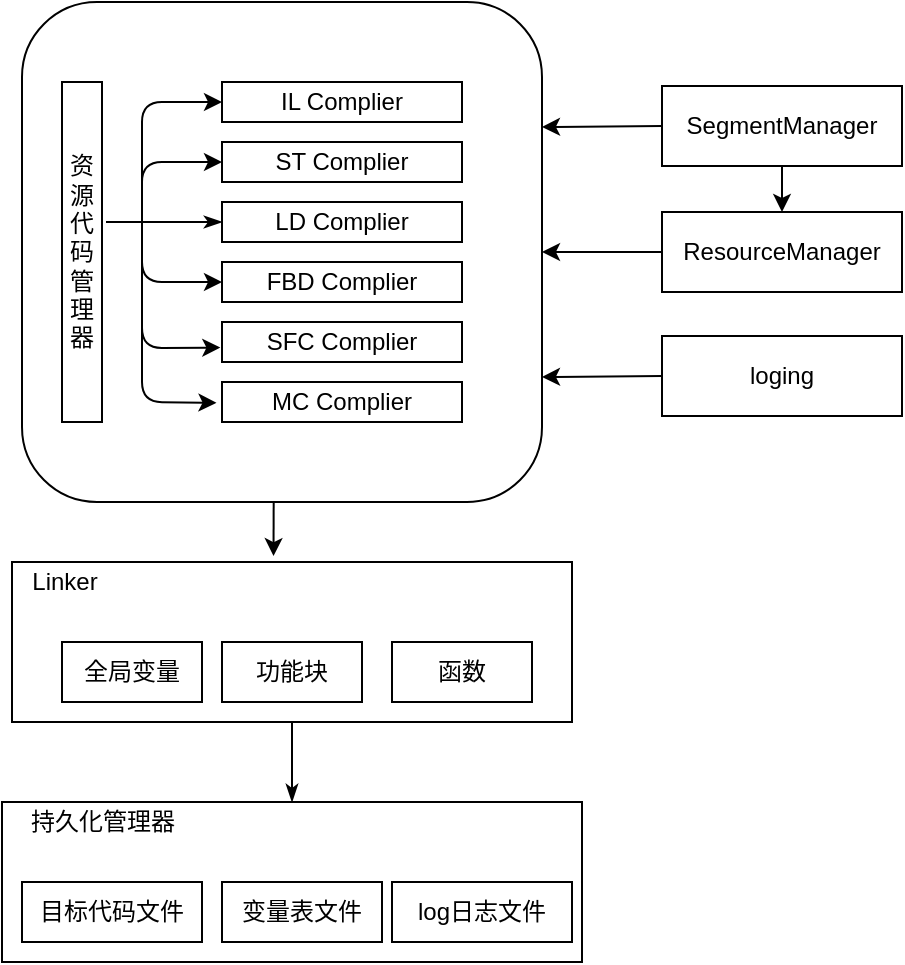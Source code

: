 <mxfile version="12.2.3" type="github" pages="2">
  <diagram id="BL0MUWw8E81kWEHnsYQB" name="Page-1">
    <mxGraphModel dx="971" dy="521" grid="1" gridSize="10" guides="1" tooltips="1" connect="1" arrows="1" fold="1" page="1" pageScale="1" pageWidth="827" pageHeight="1169" math="0" shadow="0">
      <root>
        <mxCell id="0"/>
        <mxCell id="1" parent="0"/>
        <mxCell id="-JAkauWewv_Lo-s79EUZ-1" value="资源代码管理器" style="rounded=0;whiteSpace=wrap;html=1;" parent="1" vertex="1">
          <mxGeometry x="60" y="170" width="20" height="170" as="geometry"/>
        </mxCell>
        <mxCell id="-JAkauWewv_Lo-s79EUZ-2" value="IL Complier" style="rounded=0;whiteSpace=wrap;html=1;" parent="1" vertex="1">
          <mxGeometry x="140" y="170" width="120" height="20" as="geometry"/>
        </mxCell>
        <mxCell id="-JAkauWewv_Lo-s79EUZ-3" value="ST Complier" style="rounded=0;whiteSpace=wrap;html=1;" parent="1" vertex="1">
          <mxGeometry x="140" y="200" width="120" height="20" as="geometry"/>
        </mxCell>
        <mxCell id="-JAkauWewv_Lo-s79EUZ-4" value="LD Complier" style="rounded=0;whiteSpace=wrap;html=1;" parent="1" vertex="1">
          <mxGeometry x="140" y="230" width="120" height="20" as="geometry"/>
        </mxCell>
        <mxCell id="-JAkauWewv_Lo-s79EUZ-5" value="FBD Complier" style="rounded=0;whiteSpace=wrap;html=1;" parent="1" vertex="1">
          <mxGeometry x="140" y="260" width="120" height="20" as="geometry"/>
        </mxCell>
        <mxCell id="-JAkauWewv_Lo-s79EUZ-6" value="SFC Complier" style="rounded=0;whiteSpace=wrap;html=1;" parent="1" vertex="1">
          <mxGeometry x="140" y="290" width="120" height="20" as="geometry"/>
        </mxCell>
        <mxCell id="-JAkauWewv_Lo-s79EUZ-7" value="MC Complier" style="rounded=0;whiteSpace=wrap;html=1;" parent="1" vertex="1">
          <mxGeometry x="140" y="320" width="120" height="20" as="geometry"/>
        </mxCell>
        <mxCell id="-JAkauWewv_Lo-s79EUZ-8" value="" style="endArrow=classicThin;html=1;entryX=0;entryY=0.5;entryDx=0;entryDy=0;endFill=1;" parent="1" target="-JAkauWewv_Lo-s79EUZ-4" edge="1">
          <mxGeometry width="50" height="50" relative="1" as="geometry">
            <mxPoint x="82" y="240" as="sourcePoint"/>
            <mxPoint x="100" y="239" as="targetPoint"/>
          </mxGeometry>
        </mxCell>
        <mxCell id="-JAkauWewv_Lo-s79EUZ-10" value="" style="endArrow=classic;html=1;entryX=-0.023;entryY=0.52;entryDx=0;entryDy=0;entryPerimeter=0;" parent="1" target="-JAkauWewv_Lo-s79EUZ-7" edge="1">
          <mxGeometry width="50" height="50" relative="1" as="geometry">
            <mxPoint x="100" y="240" as="sourcePoint"/>
            <mxPoint x="110" y="360" as="targetPoint"/>
            <Array as="points">
              <mxPoint x="100" y="330"/>
            </Array>
          </mxGeometry>
        </mxCell>
        <mxCell id="-JAkauWewv_Lo-s79EUZ-11" value="" style="endArrow=classic;html=1;entryX=-0.007;entryY=0.64;entryDx=0;entryDy=0;entryPerimeter=0;" parent="1" target="-JAkauWewv_Lo-s79EUZ-6" edge="1">
          <mxGeometry width="50" height="50" relative="1" as="geometry">
            <mxPoint x="100" y="240" as="sourcePoint"/>
            <mxPoint x="110" y="360" as="targetPoint"/>
            <Array as="points">
              <mxPoint x="100" y="303"/>
            </Array>
          </mxGeometry>
        </mxCell>
        <mxCell id="-JAkauWewv_Lo-s79EUZ-12" value="" style="endArrow=classic;html=1;entryX=0;entryY=0.5;entryDx=0;entryDy=0;" parent="1" target="-JAkauWewv_Lo-s79EUZ-5" edge="1">
          <mxGeometry width="50" height="50" relative="1" as="geometry">
            <mxPoint x="100" y="240" as="sourcePoint"/>
            <mxPoint x="110" y="360" as="targetPoint"/>
            <Array as="points">
              <mxPoint x="100" y="270"/>
            </Array>
          </mxGeometry>
        </mxCell>
        <mxCell id="-JAkauWewv_Lo-s79EUZ-13" value="" style="endArrow=classic;html=1;entryX=0;entryY=0.5;entryDx=0;entryDy=0;" parent="1" target="-JAkauWewv_Lo-s79EUZ-2" edge="1">
          <mxGeometry width="50" height="50" relative="1" as="geometry">
            <mxPoint x="100" y="240" as="sourcePoint"/>
            <mxPoint x="110" y="360" as="targetPoint"/>
            <Array as="points">
              <mxPoint x="100" y="180"/>
            </Array>
          </mxGeometry>
        </mxCell>
        <mxCell id="-JAkauWewv_Lo-s79EUZ-14" value="" style="endArrow=classic;html=1;entryX=0;entryY=0.5;entryDx=0;entryDy=0;" parent="1" target="-JAkauWewv_Lo-s79EUZ-3" edge="1">
          <mxGeometry width="50" height="50" relative="1" as="geometry">
            <mxPoint x="100" y="240" as="sourcePoint"/>
            <mxPoint x="110" y="360" as="targetPoint"/>
            <Array as="points">
              <mxPoint x="100" y="210"/>
            </Array>
          </mxGeometry>
        </mxCell>
        <mxCell id="-JAkauWewv_Lo-s79EUZ-16" value="" style="rounded=1;whiteSpace=wrap;html=1;fillColor=none;" parent="1" vertex="1">
          <mxGeometry x="40" y="130" width="260" height="250" as="geometry"/>
        </mxCell>
        <mxCell id="-JAkauWewv_Lo-s79EUZ-18" value="SegmentManager" style="rounded=0;whiteSpace=wrap;html=1;fillColor=none;" parent="1" vertex="1">
          <mxGeometry x="360" y="172" width="120" height="40" as="geometry"/>
        </mxCell>
        <mxCell id="-JAkauWewv_Lo-s79EUZ-19" value="ResourceManager" style="rounded=0;whiteSpace=wrap;html=1;fillColor=none;" parent="1" vertex="1">
          <mxGeometry x="360" y="235" width="120" height="40" as="geometry"/>
        </mxCell>
        <mxCell id="UlE1N67g__bPhr1tJ9Gh-12" value="" style="edgeStyle=orthogonalEdgeStyle;rounded=0;orthogonalLoop=1;jettySize=auto;html=1;endArrow=classicThin;endFill=1;" parent="1" source="-JAkauWewv_Lo-s79EUZ-20" target="UlE1N67g__bPhr1tJ9Gh-11" edge="1">
          <mxGeometry relative="1" as="geometry"/>
        </mxCell>
        <mxCell id="-JAkauWewv_Lo-s79EUZ-20" value="" style="rounded=0;whiteSpace=wrap;html=1;fillColor=none;" parent="1" vertex="1">
          <mxGeometry x="35" y="410" width="280" height="80" as="geometry"/>
        </mxCell>
        <mxCell id="UlE1N67g__bPhr1tJ9Gh-11" value="" style="rounded=0;whiteSpace=wrap;html=1;fillColor=none;" parent="1" vertex="1">
          <mxGeometry x="30" y="530" width="290" height="80" as="geometry"/>
        </mxCell>
        <mxCell id="-JAkauWewv_Lo-s79EUZ-21" value="loging" style="rounded=0;whiteSpace=wrap;html=1;fillColor=none;" parent="1" vertex="1">
          <mxGeometry x="360" y="297" width="120" height="40" as="geometry"/>
        </mxCell>
        <mxCell id="-JAkauWewv_Lo-s79EUZ-22" value="" style="endArrow=classic;html=1;exitX=0;exitY=0.5;exitDx=0;exitDy=0;entryX=1;entryY=0.5;entryDx=0;entryDy=0;" parent="1" source="-JAkauWewv_Lo-s79EUZ-19" target="-JAkauWewv_Lo-s79EUZ-16" edge="1">
          <mxGeometry width="50" height="50" relative="1" as="geometry">
            <mxPoint x="40" y="530" as="sourcePoint"/>
            <mxPoint x="90" y="480" as="targetPoint"/>
          </mxGeometry>
        </mxCell>
        <mxCell id="-JAkauWewv_Lo-s79EUZ-23" value="" style="endArrow=classic;html=1;exitX=0;exitY=0.5;exitDx=0;exitDy=0;entryX=1;entryY=0.25;entryDx=0;entryDy=0;" parent="1" source="-JAkauWewv_Lo-s79EUZ-18" target="-JAkauWewv_Lo-s79EUZ-16" edge="1">
          <mxGeometry width="50" height="50" relative="1" as="geometry">
            <mxPoint x="340" y="385" as="sourcePoint"/>
            <mxPoint x="500" y="115" as="targetPoint"/>
          </mxGeometry>
        </mxCell>
        <mxCell id="-JAkauWewv_Lo-s79EUZ-24" value="" style="endArrow=classic;html=1;exitX=0;exitY=0.5;exitDx=0;exitDy=0;entryX=1;entryY=0.75;entryDx=0;entryDy=0;" parent="1" source="-JAkauWewv_Lo-s79EUZ-21" target="-JAkauWewv_Lo-s79EUZ-16" edge="1">
          <mxGeometry width="50" height="50" relative="1" as="geometry">
            <mxPoint x="190" y="530" as="sourcePoint"/>
            <mxPoint x="240" y="480" as="targetPoint"/>
          </mxGeometry>
        </mxCell>
        <mxCell id="UlE1N67g__bPhr1tJ9Gh-5" value="Linker" style="text;html=1;resizable=0;points=[];align=center;verticalAlign=middle;labelBackgroundColor=#ffffff;" parent="-JAkauWewv_Lo-s79EUZ-24" vertex="1" connectable="0">
          <mxGeometry x="-0.298" y="-1" relative="1" as="geometry">
            <mxPoint x="-278.5" y="104" as="offset"/>
          </mxGeometry>
        </mxCell>
        <mxCell id="UlE1N67g__bPhr1tJ9Gh-16" value="持久化管理器" style="text;html=1;resizable=0;points=[];align=center;verticalAlign=middle;labelBackgroundColor=#ffffff;direction=south;" parent="-JAkauWewv_Lo-s79EUZ-24" vertex="1" connectable="0">
          <mxGeometry x="-0.417" relative="1" as="geometry">
            <mxPoint x="-262.5" y="223" as="offset"/>
          </mxGeometry>
        </mxCell>
        <mxCell id="-JAkauWewv_Lo-s79EUZ-25" value="" style="endArrow=classic;html=1;exitX=0.5;exitY=1;exitDx=0;exitDy=0;entryX=0.5;entryY=0;entryDx=0;entryDy=0;" parent="1" source="-JAkauWewv_Lo-s79EUZ-18" target="-JAkauWewv_Lo-s79EUZ-19" edge="1">
          <mxGeometry width="50" height="50" relative="1" as="geometry">
            <mxPoint x="370" y="265" as="sourcePoint"/>
            <mxPoint x="270" y="265" as="targetPoint"/>
          </mxGeometry>
        </mxCell>
        <mxCell id="UlE1N67g__bPhr1tJ9Gh-1" value="全局变量" style="rounded=0;whiteSpace=wrap;html=1;fillColor=none;" parent="1" vertex="1">
          <mxGeometry x="60" y="450" width="70" height="30" as="geometry"/>
        </mxCell>
        <mxCell id="UlE1N67g__bPhr1tJ9Gh-2" value="功能块" style="rounded=0;whiteSpace=wrap;html=1;fillColor=none;" parent="1" vertex="1">
          <mxGeometry x="140" y="450" width="70" height="30" as="geometry"/>
        </mxCell>
        <mxCell id="UlE1N67g__bPhr1tJ9Gh-4" value="函数" style="rounded=0;whiteSpace=wrap;html=1;fillColor=none;" parent="1" vertex="1">
          <mxGeometry x="225" y="450" width="70" height="30" as="geometry"/>
        </mxCell>
        <mxCell id="UlE1N67g__bPhr1tJ9Gh-6" value="" style="endArrow=classic;html=1;exitX=0.484;exitY=1.001;exitDx=0;exitDy=0;entryX=0.467;entryY=-0.037;entryDx=0;entryDy=0;entryPerimeter=0;exitPerimeter=0;" parent="1" source="-JAkauWewv_Lo-s79EUZ-16" target="-JAkauWewv_Lo-s79EUZ-20" edge="1">
          <mxGeometry width="50" height="50" relative="1" as="geometry">
            <mxPoint x="430" y="222" as="sourcePoint"/>
            <mxPoint x="430" y="245" as="targetPoint"/>
          </mxGeometry>
        </mxCell>
        <mxCell id="UlE1N67g__bPhr1tJ9Gh-13" value="目标代码文件" style="rounded=0;whiteSpace=wrap;html=1;fillColor=none;" parent="1" vertex="1">
          <mxGeometry x="40" y="570" width="90" height="30" as="geometry"/>
        </mxCell>
        <mxCell id="UlE1N67g__bPhr1tJ9Gh-17" value="变量表文件" style="rounded=0;whiteSpace=wrap;html=1;fillColor=none;" parent="1" vertex="1">
          <mxGeometry x="140" y="570" width="80" height="30" as="geometry"/>
        </mxCell>
        <mxCell id="UlE1N67g__bPhr1tJ9Gh-18" value="log日志文件" style="rounded=0;whiteSpace=wrap;html=1;fillColor=none;" parent="1" vertex="1">
          <mxGeometry x="225" y="570" width="90" height="30" as="geometry"/>
        </mxCell>
      </root>
    </mxGraphModel>
  </diagram>
  <diagram id="HLX9u4k7PtRqzXl-xAgX" name="Page-2">
    <mxGraphModel dx="840" dy="644" grid="1" gridSize="10" guides="1" tooltips="1" connect="1" arrows="1" fold="1" page="1" pageScale="1" pageWidth="827" pageHeight="1169" math="0" shadow="0">
      <root>
        <mxCell id="NUGxcYxFhLIGw805Rsja-0"/>
        <mxCell id="NUGxcYxFhLIGw805Rsja-1" parent="NUGxcYxFhLIGw805Rsja-0"/>
      </root>
    </mxGraphModel>
  </diagram>
</mxfile>
